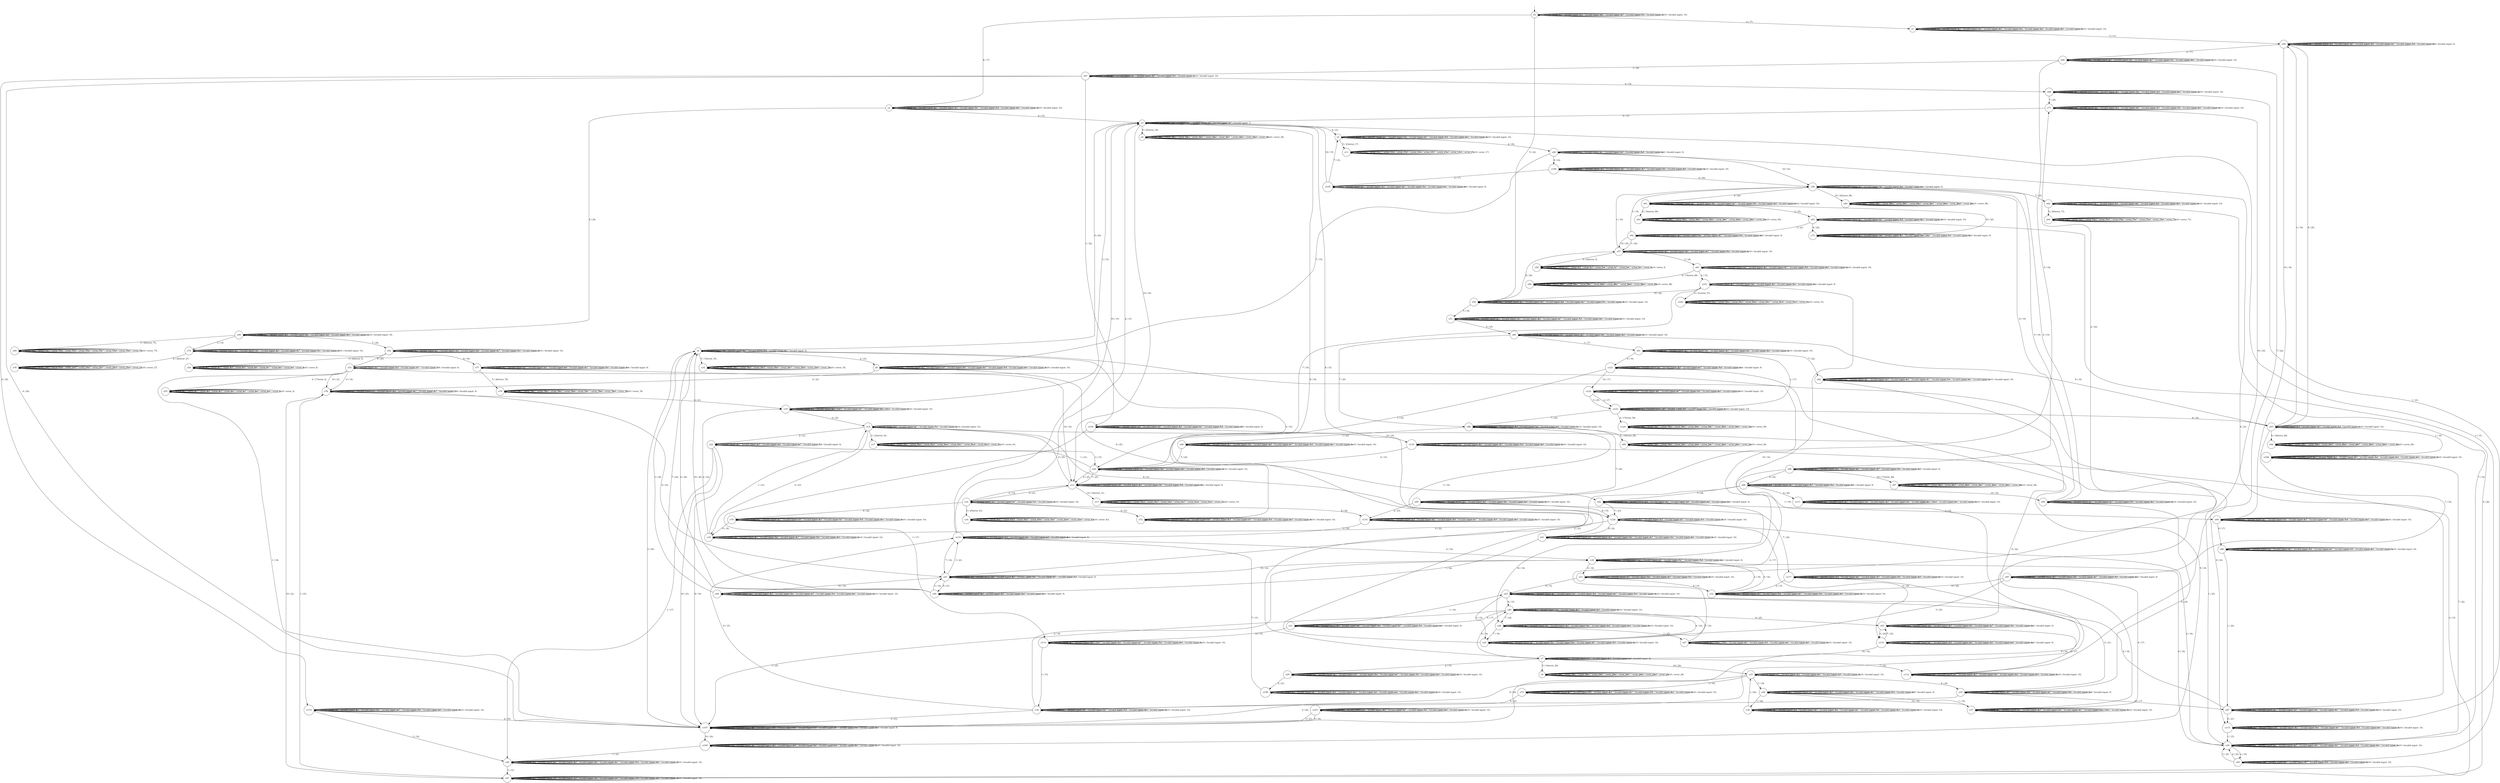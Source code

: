 digraph g {
__start0 [label="" shape="none"];

	s0 [shape="circle" label="s0"];
	s1 [shape="circle" label="s1"];
	s2 [shape="circle" label="s2"];
	s3 [shape="circle" label="s3"];
	s4 [shape="circle" label="s4"];
	s5 [shape="circle" label="s5"];
	s6 [shape="circle" label="s6"];
	s7 [shape="circle" label="s7"];
	s8 [shape="circle" label="s8"];
	s9 [shape="circle" label="s9"];
	s10 [shape="circle" label="s10"];
	s11 [shape="circle" label="s11"];
	s12 [shape="circle" label="s12"];
	s13 [shape="circle" label="s13"];
	s14 [shape="circle" label="s14"];
	s15 [shape="circle" label="s15"];
	s16 [shape="circle" label="s16"];
	s17 [shape="circle" label="s17"];
	s18 [shape="circle" label="s18"];
	s19 [shape="circle" label="s19"];
	s20 [shape="circle" label="s20"];
	s21 [shape="circle" label="s21"];
	s22 [shape="circle" label="s22"];
	s23 [shape="circle" label="s23"];
	s24 [shape="circle" label="s24"];
	s25 [shape="circle" label="s25"];
	s26 [shape="circle" label="s26"];
	s27 [shape="circle" label="s27"];
	s28 [shape="circle" label="s28"];
	s29 [shape="circle" label="s29"];
	s30 [shape="circle" label="s30"];
	s31 [shape="circle" label="s31"];
	s32 [shape="circle" label="s32"];
	s33 [shape="circle" label="s33"];
	s34 [shape="circle" label="s34"];
	s35 [shape="circle" label="s35"];
	s36 [shape="circle" label="s36"];
	s37 [shape="circle" label="s37"];
	s38 [shape="circle" label="s38"];
	s39 [shape="circle" label="s39"];
	s40 [shape="circle" label="s40"];
	s41 [shape="circle" label="s41"];
	s42 [shape="circle" label="s42"];
	s43 [shape="circle" label="s43"];
	s44 [shape="circle" label="s44"];
	s45 [shape="circle" label="s45"];
	s46 [shape="circle" label="s46"];
	s47 [shape="circle" label="s47"];
	s48 [shape="circle" label="s48"];
	s49 [shape="circle" label="s49"];
	s50 [shape="circle" label="s50"];
	s51 [shape="circle" label="s51"];
	s52 [shape="circle" label="s52"];
	s53 [shape="circle" label="s53"];
	s54 [shape="circle" label="s54"];
	s55 [shape="circle" label="s55"];
	s56 [shape="circle" label="s56"];
	s57 [shape="circle" label="s57"];
	s58 [shape="circle" label="s58"];
	s59 [shape="circle" label="s59"];
	s60 [shape="circle" label="s60"];
	s61 [shape="circle" label="s61"];
	s62 [shape="circle" label="s62"];
	s63 [shape="circle" label="s63"];
	s64 [shape="circle" label="s64"];
	s65 [shape="circle" label="s65"];
	s66 [shape="circle" label="s66"];
	s67 [shape="circle" label="s67"];
	s68 [shape="circle" label="s68"];
	s69 [shape="circle" label="s69"];
	s70 [shape="circle" label="s70"];
	s71 [shape="circle" label="s71"];
	s72 [shape="circle" label="s72"];
	s73 [shape="circle" label="s73"];
	s74 [shape="circle" label="s74"];
	s75 [shape="circle" label="s75"];
	s76 [shape="circle" label="s76"];
	s77 [shape="circle" label="s77"];
	s78 [shape="circle" label="s78"];
	s79 [shape="circle" label="s79"];
	s80 [shape="circle" label="s80"];
	s81 [shape="circle" label="s81"];
	s82 [shape="circle" label="s82"];
	s83 [shape="circle" label="s83"];
	s84 [shape="circle" label="s84"];
	s85 [shape="circle" label="s85"];
	s86 [shape="circle" label="s86"];
	s87 [shape="circle" label="s87"];
	s88 [shape="circle" label="s88"];
	s89 [shape="circle" label="s89"];
	s90 [shape="circle" label="s90"];
	s91 [shape="circle" label="s91"];
	s92 [shape="circle" label="s92"];
	s93 [shape="circle" label="s93"];
	s94 [shape="circle" label="s94"];
	s95 [shape="circle" label="s95"];
	s96 [shape="circle" label="s96"];
	s97 [shape="circle" label="s97"];
	s98 [shape="circle" label="s98"];
	s99 [shape="circle" label="s99"];
	s100 [shape="circle" label="s100"];
	s101 [shape="circle" label="s101"];
	s102 [shape="circle" label="s102"];
	s103 [shape="circle" label="s103"];
	s104 [shape="circle" label="s104"];
	s105 [shape="circle" label="s105"];
	s106 [shape="circle" label="s106"];
	s107 [shape="circle" label="s107"];
	s108 [shape="circle" label="s108"];
	s109 [shape="circle" label="s109"];
	s110 [shape="circle" label="s110"];
	s111 [shape="circle" label="s111"];
	s112 [shape="circle" label="s112"];
	s113 [shape="circle" label="s113"];
	s114 [shape="circle" label="s114"];
	s115 [shape="circle" label="s115"];
	s116 [shape="circle" label="s116"];
	s117 [shape="circle" label="s117"];
	s118 [shape="circle" label="s118"];
	s119 [shape="circle" label="s119"];
	s120 [shape="circle" label="s120"];
	s121 [shape="circle" label="s121"];
	s122 [shape="circle" label="s122"];
	s123 [shape="circle" label="s123"];
	s124 [shape="circle" label="s124"];
	s0 -> s0 [label="1 / Invalid input: 1;"];
	s0 -> s1 [label="2 / 17;"];
	s0 -> s0 [label="3 / Invalid input: 3;"];
	s0 -> s0 [label="4 / Invalid input: 4;"];
	s0 -> s50 [label="5 / 23;"];
	s0 -> s0 [label="6 / Invalid input: 6;"];
	s0 -> s0 [label="7 / Invalid input: 7;"];
	s0 -> s2 [label="8 / 17;"];
	s0 -> s0 [label="9 / Invalid input: 9;"];
	s0 -> s0 [label="10 / Invalid input: 10;"];
	s1 -> s1 [label="1 / Invalid input: 1;"];
	s1 -> s1 [label="2 / Invalid input: 2;"];
	s1 -> s1 [label="3 / Invalid input: 3;"];
	s1 -> s1 [label="4 / Invalid input: 4;"];
	s1 -> s1 [label="5 / Invalid input: 5;"];
	s1 -> s1 [label="6 / Invalid input: 6;"];
	s1 -> s56 [label="7 / 17;"];
	s1 -> s1 [label="8 / Invalid input: 8;"];
	s1 -> s1 [label="9 / Invalid input: 9;"];
	s1 -> s1 [label="10 / Invalid input: 10;"];
	s2 -> s2 [label="1 / Invalid input: 1;"];
	s2 -> s2 [label="2 / Invalid input: 2;"];
	s2 -> s2 [label="3 / Invalid input: 3;"];
	s2 -> s48 [label="4 / 20;"];
	s2 -> s2 [label="5 / Invalid input: 5;"];
	s2 -> s3 [label="6 / 15;"];
	s2 -> s2 [label="7 / Invalid input: 7;"];
	s2 -> s2 [label="8 / Invalid input: 8;"];
	s2 -> s2 [label="9 / Invalid input: 9;"];
	s2 -> s2 [label="10 / Invalid input: 10;"];
	s3 -> s3 [label="1 / Invalid input: 1;"];
	s3 -> s3 [label="2 / Invalid input: 2;"];
	s3 -> s3 [label="3 / Invalid input: 3;"];
	s3 -> s5 [label="4 / 21;"];
	s3 -> s3 [label="5 / Invalid input: 5;"];
	s3 -> s4 [label="6 / 20;"];
	s3 -> s3 [label="7 / Invalid input: 7;"];
	s3 -> s7 [label="8 / 18;"];
	s3 -> s6 [label="9 / 25error_39;"];
	s3 -> s12 [label="10 / 25;"];
	s4 -> s4 [label="1 / Invalid input: 1;"];
	s4 -> s8 [label="2 / 23;"];
	s4 -> s107 [label="3 / 20;"];
	s4 -> s42 [label="4 / 15;"];
	s4 -> s10 [label="5 / 15error_35;"];
	s4 -> s4 [label="6 / Invalid input: 6;"];
	s4 -> s4 [label="7 / Invalid input: 7;"];
	s4 -> s4 [label="8 / Invalid input: 8;"];
	s4 -> s4 [label="9 / Invalid input: 9;"];
	s4 -> s30 [label="10 / 16;"];
	s5 -> s5 [label="1 / Invalid input: 1;"];
	s5 -> s5 [label="2 / Invalid input: 2;"];
	s5 -> s5 [label="3 / Invalid input: 3;"];
	s5 -> s28 [label="4 / 18;"];
	s5 -> s11 [label="5 / 23error_17;"];
	s5 -> s5 [label="6 / Invalid input: 6;"];
	s5 -> s5 [label="7 / Invalid input: 7;"];
	s5 -> s5 [label="8 / Invalid input: 8;"];
	s5 -> s5 [label="9 / Invalid input: 9;"];
	s5 -> s5 [label="10 / Invalid input: 10;"];
	s6 -> s6 [label="1 / error_39;"];
	s6 -> s6 [label="2 / error_39;"];
	s6 -> s6 [label="3 / error_39;"];
	s6 -> s6 [label="4 / error_39;"];
	s6 -> s6 [label="5 / error_39;"];
	s6 -> s6 [label="6 / error_39;"];
	s6 -> s6 [label="7 / error_39;"];
	s6 -> s6 [label="8 / error_39;"];
	s6 -> s6 [label="9 / error_39;"];
	s6 -> s6 [label="10 / error_39;"];
	s7 -> s7 [label="1 / Invalid input: 1;"];
	s7 -> s29 [label="2 / 15;"];
	s7 -> s7 [label="3 / Invalid input: 3;"];
	s7 -> s7 [label="4 / Invalid input: 4;"];
	s7 -> s9 [label="5 / 16error_29;"];
	s7 -> s7 [label="6 / Invalid input: 6;"];
	s7 -> s112 [label="7 / 22;"];
	s7 -> s20 [label="8 / 16;"];
	s7 -> s7 [label="9 / Invalid input: 9;"];
	s7 -> s33 [label="10 / 20;"];
	s8 -> s8 [label="1 / Invalid input: 1;"];
	s8 -> s8 [label="2 / Invalid input: 2;"];
	s8 -> s8 [label="3 / Invalid input: 3;"];
	s8 -> s76 [label="4 / 23;"];
	s8 -> s8 [label="5 / Invalid input: 5;"];
	s8 -> s8 [label="6 / Invalid input: 6;"];
	s8 -> s8 [label="7 / Invalid input: 7;"];
	s8 -> s8 [label="8 / Invalid input: 8;"];
	s8 -> s8 [label="9 / Invalid input: 9;"];
	s8 -> s8 [label="10 / Invalid input: 10;"];
	s9 -> s9 [label="1 / error_29;"];
	s9 -> s9 [label="2 / error_29;"];
	s9 -> s9 [label="3 / error_29;"];
	s9 -> s9 [label="4 / error_29;"];
	s9 -> s9 [label="5 / error_29;"];
	s9 -> s9 [label="6 / error_29;"];
	s9 -> s9 [label="7 / error_29;"];
	s9 -> s9 [label="8 / error_29;"];
	s9 -> s9 [label="9 / error_29;"];
	s9 -> s9 [label="10 / error_29;"];
	s10 -> s10 [label="1 / error_35;"];
	s10 -> s10 [label="2 / error_35;"];
	s10 -> s10 [label="3 / error_35;"];
	s10 -> s10 [label="4 / error_35;"];
	s10 -> s10 [label="5 / error_35;"];
	s10 -> s10 [label="6 / error_35;"];
	s10 -> s10 [label="7 / error_35;"];
	s10 -> s10 [label="8 / error_35;"];
	s10 -> s10 [label="9 / error_35;"];
	s10 -> s10 [label="10 / error_35;"];
	s11 -> s11 [label="1 / error_17;"];
	s11 -> s11 [label="2 / error_17;"];
	s11 -> s11 [label="3 / error_17;"];
	s11 -> s11 [label="4 / error_17;"];
	s11 -> s11 [label="5 / error_17;"];
	s11 -> s11 [label="6 / error_17;"];
	s11 -> s11 [label="7 / error_17;"];
	s11 -> s11 [label="8 / error_17;"];
	s11 -> s11 [label="9 / error_17;"];
	s11 -> s11 [label="10 / error_17;"];
	s12 -> s12 [label="1 / Invalid input: 1;"];
	s12 -> s14 [label="2 / 23;"];
	s12 -> s12 [label="3 / Invalid input: 3;"];
	s12 -> s12 [label="4 / Invalid input: 4;"];
	s12 -> s12 [label="5 / Invalid input: 5;"];
	s12 -> s15 [label="6 / 25;"];
	s12 -> s12 [label="7 / Invalid input: 7;"];
	s12 -> s12 [label="8 / Invalid input: 8;"];
	s12 -> s12 [label="9 / Invalid input: 9;"];
	s12 -> s13 [label="10 / 24error_31;"];
	s13 -> s13 [label="1 / error_31;"];
	s13 -> s13 [label="2 / error_31;"];
	s13 -> s13 [label="3 / error_31;"];
	s13 -> s13 [label="4 / error_31;"];
	s13 -> s13 [label="5 / error_31;"];
	s13 -> s13 [label="6 / error_31;"];
	s13 -> s13 [label="7 / error_31;"];
	s13 -> s13 [label="8 / error_31;"];
	s13 -> s13 [label="9 / error_31;"];
	s13 -> s13 [label="10 / error_31;"];
	s14 -> s14 [label="1 / Invalid input: 1;"];
	s14 -> s12 [label="2 / 19;"];
	s14 -> s16 [label="3 / 25error_43;"];
	s14 -> s72 [label="4 / 23;"];
	s14 -> s14 [label="5 / Invalid input: 5;"];
	s14 -> s70 [label="6 / 22;"];
	s14 -> s14 [label="7 / Invalid input: 7;"];
	s14 -> s116 [label="8 / 20;"];
	s14 -> s14 [label="9 / Invalid input: 9;"];
	s14 -> s14 [label="10 / Invalid input: 10;"];
	s15 -> s39 [label="1 / 25;"];
	s15 -> s22 [label="2 / 21;"];
	s15 -> s17 [label="3 / 23error_91;"];
	s15 -> s18 [label="4 / 23;"];
	s15 -> s15 [label="5 / Invalid input: 5;"];
	s15 -> s15 [label="6 / Invalid input: 6;"];
	s15 -> s15 [label="7 / Invalid input: 7;"];
	s15 -> s120 [label="8 / 21;"];
	s15 -> s15 [label="9 / Invalid input: 9;"];
	s15 -> s15 [label="10 / Invalid input: 10;"];
	s16 -> s16 [label="1 / error_43;"];
	s16 -> s16 [label="2 / error_43;"];
	s16 -> s16 [label="3 / error_43;"];
	s16 -> s16 [label="4 / error_43;"];
	s16 -> s16 [label="5 / error_43;"];
	s16 -> s16 [label="6 / error_43;"];
	s16 -> s16 [label="7 / error_43;"];
	s16 -> s16 [label="8 / error_43;"];
	s16 -> s16 [label="9 / error_43;"];
	s16 -> s16 [label="10 / error_43;"];
	s17 -> s17 [label="1 / error_91;"];
	s17 -> s17 [label="2 / error_91;"];
	s17 -> s17 [label="3 / error_91;"];
	s17 -> s17 [label="4 / error_91;"];
	s17 -> s17 [label="5 / error_91;"];
	s17 -> s17 [label="6 / error_91;"];
	s17 -> s17 [label="7 / error_91;"];
	s17 -> s17 [label="8 / error_91;"];
	s17 -> s17 [label="9 / error_91;"];
	s17 -> s17 [label="10 / error_91;"];
	s18 -> s15 [label="1 / 21;"];
	s18 -> s19 [label="2 / 22;"];
	s18 -> s18 [label="3 / Invalid input: 3;"];
	s18 -> s18 [label="4 / Invalid input: 4;"];
	s18 -> s18 [label="5 / Invalid input: 5;"];
	s18 -> s18 [label="6 / Invalid input: 6;"];
	s18 -> s18 [label="7 / Invalid input: 7;"];
	s18 -> s18 [label="8 / Invalid input: 8;"];
	s18 -> s18 [label="9 / Invalid input: 9;"];
	s18 -> s18 [label="10 / Invalid input: 10;"];
	s19 -> s19 [label="1 / Invalid input: 1;"];
	s19 -> s19 [label="2 / Invalid input: 2;"];
	s19 -> s3 [label="3 / 15;"];
	s19 -> s19 [label="4 / 22;"];
	s19 -> s19 [label="5 / Invalid input: 5;"];
	s19 -> s15 [label="6 / 25;"];
	s19 -> s19 [label="7 / Invalid input: 7;"];
	s19 -> s19 [label="8 / 22;"];
	s19 -> s19 [label="9 / Invalid input: 9;"];
	s19 -> s19 [label="10 / Invalid input: 10;"];
	s20 -> s107 [label="1 / 25;"];
	s20 -> s20 [label="2 / Invalid input: 2;"];
	s20 -> s20 [label="3 / Invalid input: 3;"];
	s20 -> s20 [label="4 / Invalid input: 4;"];
	s20 -> s20 [label="5 / Invalid input: 5;"];
	s20 -> s21 [label="6 / 17;"];
	s20 -> s26 [label="7 / 24;"];
	s20 -> s43 [label="8 / 25;"];
	s20 -> s20 [label="9 / Invalid input: 9;"];
	s20 -> s20 [label="10 / Invalid input: 10;"];
	s21 -> s23 [label="1 / 19;"];
	s21 -> s21 [label="2 / Invalid input: 2;"];
	s21 -> s21 [label="3 / Invalid input: 3;"];
	s21 -> s21 [label="4 / Invalid input: 4;"];
	s21 -> s21 [label="5 / Invalid input: 5;"];
	s21 -> s21 [label="6 / Invalid input: 6;"];
	s21 -> s21 [label="7 / Invalid input: 7;"];
	s21 -> s21 [label="8 / Invalid input: 8;"];
	s21 -> s21 [label="9 / Invalid input: 9;"];
	s21 -> s113 [label="10 / 15;"];
	s22 -> s40 [label="1 / 17;"];
	s22 -> s22 [label="2 / Invalid input: 2;"];
	s22 -> s24 [label="3 / 15;"];
	s22 -> s22 [label="4 / Invalid input: 4;"];
	s22 -> s22 [label="5 / Invalid input: 5;"];
	s22 -> s22 [label="6 / Invalid input: 6;"];
	s22 -> s22 [label="7 / Invalid input: 7;"];
	s22 -> s107 [label="8 / 19;"];
	s22 -> s22 [label="9 / Invalid input: 9;"];
	s22 -> s107 [label="10 / 23;"];
	s23 -> s23 [label="1 / Invalid input: 1;"];
	s23 -> s23 [label="2 / Invalid input: 2;"];
	s23 -> s23 [label="3 / Invalid input: 3;"];
	s23 -> s25 [label="4 / 15;"];
	s23 -> s23 [label="5 / Invalid input: 5;"];
	s23 -> s23 [label="6 / Invalid input: 6;"];
	s23 -> s23 [label="7 / Invalid input: 7;"];
	s23 -> s20 [label="8 / 15;"];
	s23 -> s23 [label="9 / Invalid input: 9;"];
	s23 -> s23 [label="10 / Invalid input: 10;"];
	s24 -> s22 [label="1 / 21;"];
	s24 -> s24 [label="2 / Invalid input: 2;"];
	s24 -> s24 [label="3 / Invalid input: 3;"];
	s24 -> s12 [label="4 / 25;"];
	s24 -> s24 [label="5 / Invalid input: 5;"];
	s24 -> s24 [label="6 / Invalid input: 6;"];
	s24 -> s12 [label="7 / 25;"];
	s24 -> s24 [label="8 / Invalid input: 8;"];
	s24 -> s24 [label="9 / Invalid input: 9;"];
	s24 -> s24 [label="10 / Invalid input: 10;"];
	s25 -> s25 [label="1 / Invalid input: 1;"];
	s25 -> s25 [label="2 / Invalid input: 2;"];
	s25 -> s25 [label="3 / Invalid input: 3;"];
	s25 -> s20 [label="4 / 16;"];
	s25 -> s25 [label="5 / Invalid input: 5;"];
	s25 -> s25 [label="6 / Invalid input: 6;"];
	s25 -> s25 [label="7 / Invalid input: 7;"];
	s25 -> s3 [label="8 / 15;"];
	s25 -> s25 [label="9 / Invalid input: 9;"];
	s25 -> s25 [label="10 / Invalid input: 10;"];
	s26 -> s27 [label="1 / 25;"];
	s26 -> s26 [label="2 / Invalid input: 2;"];
	s26 -> s26 [label="3 / Invalid input: 3;"];
	s26 -> s26 [label="4 / Invalid input: 4;"];
	s26 -> s26 [label="5 / Invalid input: 5;"];
	s26 -> s26 [label="6 / Invalid input: 6;"];
	s26 -> s25 [label="7 / 18;"];
	s26 -> s26 [label="8 / Invalid input: 8;"];
	s26 -> s26 [label="9 / Invalid input: 9;"];
	s26 -> s26 [label="10 / Invalid input: 10;"];
	s27 -> s27 [label="1 / Invalid input: 1;"];
	s27 -> s27 [label="2 / 25;"];
	s27 -> s27 [label="3 / 25;"];
	s27 -> s27 [label="4 / Invalid input: 4;"];
	s27 -> s27 [label="5 / Invalid input: 5;"];
	s27 -> s27 [label="6 / Invalid input: 6;"];
	s27 -> s20 [label="7 / 16;"];
	s27 -> s27 [label="8 / Invalid input: 8;"];
	s27 -> s27 [label="9 / Invalid input: 9;"];
	s27 -> s27 [label="10 / Invalid input: 10;"];
	s28 -> s28 [label="1 / Invalid input: 1;"];
	s28 -> s28 [label="2 / Invalid input: 2;"];
	s28 -> s28 [label="3 / Invalid input: 3;"];
	s28 -> s87 [label="4 / 21;"];
	s28 -> s28 [label="5 / Invalid input: 5;"];
	s28 -> s100 [label="6 / 22;"];
	s28 -> s8 [label="7 / 15;"];
	s28 -> s28 [label="8 / Invalid input: 8;"];
	s28 -> s28 [label="9 / Invalid input: 9;"];
	s28 -> s59 [label="10 / 23;"];
	s29 -> s29 [label="1 / Invalid input: 1;"];
	s29 -> s29 [label="2 / Invalid input: 2;"];
	s29 -> s29 [label="3 / Invalid input: 3;"];
	s29 -> s108 [label="4 / 21;"];
	s29 -> s29 [label="5 / Invalid input: 5;"];
	s29 -> s29 [label="6 / Invalid input: 6;"];
	s29 -> s29 [label="7 / Invalid input: 7;"];
	s29 -> s29 [label="8 / Invalid input: 8;"];
	s29 -> s29 [label="9 / Invalid input: 9;"];
	s29 -> s29 [label="10 / Invalid input: 10;"];
	s30 -> s30 [label="1 / Invalid input: 1;"];
	s30 -> s30 [label="2 / Invalid input: 2;"];
	s30 -> s30 [label="3 / Invalid input: 3;"];
	s30 -> s31 [label="4 / 18;"];
	s30 -> s30 [label="5 / Invalid input: 5;"];
	s30 -> s39 [label="6 / 18;"];
	s30 -> s30 [label="7 / Invalid input: 7;"];
	s30 -> s30 [label="8 / Invalid input: 8;"];
	s30 -> s30 [label="9 / Invalid input: 9;"];
	s30 -> s41 [label="10 / 16;"];
	s31 -> s31 [label="1 / Invalid input: 1;"];
	s31 -> s71 [label="2 / 24;"];
	s31 -> s31 [label="3 / Invalid input: 3;"];
	s31 -> s32 [label="4 / 15;"];
	s31 -> s31 [label="5 / Invalid input: 5;"];
	s31 -> s31 [label="6 / Invalid input: 6;"];
	s31 -> s31 [label="7 / Invalid input: 7;"];
	s31 -> s23 [label="8 / 15;"];
	s31 -> s31 [label="9 / Invalid input: 9;"];
	s31 -> s31 [label="10 / Invalid input: 10;"];
	s32 -> s32 [label="1 / Invalid input: 1;"];
	s32 -> s30 [label="2 / 16;"];
	s32 -> s32 [label="3 / Invalid input: 3;"];
	s32 -> s30 [label="4 / 16;"];
	s32 -> s32 [label="5 / Invalid input: 5;"];
	s32 -> s32 [label="6 / Invalid input: 6;"];
	s32 -> s32 [label="7 / Invalid input: 7;"];
	s32 -> s32 [label="8 / Invalid input: 8;"];
	s32 -> s32 [label="9 / Invalid input: 9;"];
	s32 -> s32 [label="10 / Invalid input: 10;"];
	s33 -> s33 [label="1 / Invalid input: 1;"];
	s33 -> s33 [label="2 / Invalid input: 2;"];
	s33 -> s75 [label="3 / 18;"];
	s33 -> s33 [label="4 / Invalid input: 4;"];
	s33 -> s33 [label="5 / Invalid input: 5;"];
	s33 -> s35 [label="6 / 24;"];
	s33 -> s36 [label="7 / 18;"];
	s33 -> s34 [label="8 / 18;"];
	s33 -> s33 [label="9 / Invalid input: 9;"];
	s33 -> s33 [label="10 / Invalid input: 10;"];
	s34 -> s34 [label="1 / Invalid input: 1;"];
	s34 -> s30 [label="2 / 18;"];
	s34 -> s34 [label="3 / Invalid input: 3;"];
	s34 -> s107 [label="4 / 23;"];
	s34 -> s34 [label="5 / Invalid input: 5;"];
	s34 -> s119 [label="6 / 15;"];
	s34 -> s34 [label="7 / Invalid input: 7;"];
	s34 -> s34 [label="8 / Invalid input: 8;"];
	s34 -> s34 [label="9 / Invalid input: 9;"];
	s34 -> s34 [label="10 / Invalid input: 10;"];
	s35 -> s35 [label="1 / Invalid input: 1;"];
	s35 -> s107 [label="2 / 20;"];
	s35 -> s35 [label="3 / Invalid input: 3;"];
	s35 -> s23 [label="4 / 21;"];
	s35 -> s35 [label="5 / Invalid input: 5;"];
	s35 -> s35 [label="6 / Invalid input: 6;"];
	s35 -> s35 [label="7 / Invalid input: 7;"];
	s35 -> s35 [label="8 / Invalid input: 8;"];
	s35 -> s35 [label="9 / Invalid input: 9;"];
	s35 -> s87 [label="10 / 17;"];
	s36 -> s38 [label="1 / 24;"];
	s36 -> s36 [label="2 / Invalid input: 2;"];
	s36 -> s36 [label="3 / Invalid input: 3;"];
	s36 -> s36 [label="4 / Invalid input: 4;"];
	s36 -> s36 [label="5 / Invalid input: 5;"];
	s36 -> s36 [label="6 / Invalid input: 6;"];
	s36 -> s36 [label="7 / Invalid input: 7;"];
	s36 -> s36 [label="8 / Invalid input: 8;"];
	s36 -> s36 [label="9 / Invalid input: 9;"];
	s36 -> s37 [label="10 / 16;"];
	s37 -> s36 [label="1 / 18;"];
	s37 -> s37 [label="2 / Invalid input: 2;"];
	s37 -> s37 [label="3 / Invalid input: 3;"];
	s37 -> s37 [label="4 / Invalid input: 4;"];
	s37 -> s37 [label="5 / Invalid input: 5;"];
	s37 -> s37 [label="6 / Invalid input: 6;"];
	s37 -> s37 [label="7 / Invalid input: 7;"];
	s37 -> s37 [label="8 / 16;"];
	s37 -> s37 [label="9 / Invalid input: 9;"];
	s37 -> s37 [label="10 / Invalid input: 10;"];
	s38 -> s33 [label="1 / 20;"];
	s38 -> s38 [label="2 / Invalid input: 2;"];
	s38 -> s38 [label="3 / Invalid input: 3;"];
	s38 -> s38 [label="4 / Invalid input: 4;"];
	s38 -> s38 [label="5 / Invalid input: 5;"];
	s38 -> s38 [label="6 / Invalid input: 6;"];
	s38 -> s38 [label="7 / Invalid input: 7;"];
	s38 -> s38 [label="8 / Invalid input: 8;"];
	s38 -> s38 [label="9 / Invalid input: 9;"];
	s38 -> s38 [label="10 / Invalid input: 10;"];
	s39 -> s39 [label="1 / Invalid input: 1;"];
	s39 -> s39 [label="2 / Invalid input: 2;"];
	s39 -> s45 [label="3 / 19;"];
	s39 -> s39 [label="4 / Invalid input: 4;"];
	s39 -> s39 [label="5 / Invalid input: 5;"];
	s39 -> s39 [label="6 / Invalid input: 6;"];
	s39 -> s39 [label="7 / Invalid input: 7;"];
	s39 -> s39 [label="8 / Invalid input: 8;"];
	s39 -> s39 [label="9 / Invalid input: 9;"];
	s39 -> s39 [label="10 / Invalid input: 10;"];
	s40 -> s40 [label="1 / Invalid input: 1;"];
	s40 -> s40 [label="2 / Invalid input: 2;"];
	s40 -> s47 [label="3 / 15;"];
	s40 -> s40 [label="4 / Invalid input: 4;"];
	s40 -> s40 [label="5 / Invalid input: 5;"];
	s40 -> s40 [label="6 / Invalid input: 6;"];
	s40 -> s40 [label="7 / Invalid input: 7;"];
	s40 -> s40 [label="8 / Invalid input: 8;"];
	s40 -> s40 [label="9 / Invalid input: 9;"];
	s40 -> s40 [label="10 / Invalid input: 10;"];
	s41 -> s41 [label="1 / Invalid input: 1;"];
	s41 -> s41 [label="2 / Invalid input: 2;"];
	s41 -> s119 [label="3 / 23;"];
	s41 -> s41 [label="4 / Invalid input: 4;"];
	s41 -> s41 [label="5 / Invalid input: 5;"];
	s41 -> s41 [label="6 / Invalid input: 6;"];
	s41 -> s41 [label="7 / Invalid input: 7;"];
	s41 -> s46 [label="8 / 21;"];
	s41 -> s41 [label="9 / Invalid input: 9;"];
	s41 -> s44 [label="10 / 16;"];
	s42 -> s42 [label="1 / Invalid input: 1;"];
	s42 -> s42 [label="2 / Invalid input: 2;"];
	s42 -> s69 [label="3 / 22;"];
	s42 -> s42 [label="4 / Invalid input: 4;"];
	s42 -> s42 [label="5 / Invalid input: 5;"];
	s42 -> s42 [label="6 / Invalid input: 6;"];
	s42 -> s120 [label="7 / 23;"];
	s42 -> s42 [label="8 / Invalid input: 8;"];
	s42 -> s42 [label="9 / Invalid input: 9;"];
	s42 -> s26 [label="10 / 18;"];
	s43 -> s43 [label="1 / Invalid input: 1;"];
	s43 -> s43 [label="2 / Invalid input: 2;"];
	s43 -> s110 [label="3 / 20;"];
	s43 -> s43 [label="4 / Invalid input: 4;"];
	s43 -> s43 [label="5 / Invalid input: 5;"];
	s43 -> s43 [label="6 / Invalid input: 6;"];
	s43 -> s43 [label="7 / Invalid input: 7;"];
	s43 -> s43 [label="8 / Invalid input: 8;"];
	s43 -> s43 [label="9 / Invalid input: 9;"];
	s43 -> s71 [label="10 / 25;"];
	s44 -> s44 [label="1 / 16;"];
	s44 -> s44 [label="2 / Invalid input: 2;"];
	s44 -> s4 [label="3 / 20;"];
	s44 -> s44 [label="4 / Invalid input: 4;"];
	s44 -> s44 [label="5 / Invalid input: 5;"];
	s44 -> s44 [label="6 / Invalid input: 6;"];
	s44 -> s44 [label="7 / Invalid input: 7;"];
	s44 -> s44 [label="8 / Invalid input: 8;"];
	s44 -> s44 [label="9 / Invalid input: 9;"];
	s44 -> s44 [label="10 / Invalid input: 10;"];
	s45 -> s3 [label="1 / 15;"];
	s45 -> s45 [label="2 / Invalid input: 2;"];
	s45 -> s39 [label="3 / 25;"];
	s45 -> s45 [label="4 / Invalid input: 4;"];
	s45 -> s45 [label="5 / Invalid input: 5;"];
	s45 -> s39 [label="6 / 25;"];
	s45 -> s45 [label="7 / Invalid input: 7;"];
	s45 -> s45 [label="8 / Invalid input: 8;"];
	s45 -> s45 [label="9 / Invalid input: 9;"];
	s45 -> s45 [label="10 / Invalid input: 10;"];
	s46 -> s46 [label="1 / Invalid input: 1;"];
	s46 -> s46 [label="2 / Invalid input: 2;"];
	s46 -> s41 [label="3 / 16;"];
	s46 -> s46 [label="4 / Invalid input: 4;"];
	s46 -> s46 [label="5 / Invalid input: 5;"];
	s46 -> s4 [label="6 / 20;"];
	s46 -> s4 [label="7 / 20;"];
	s46 -> s46 [label="8 / Invalid input: 8;"];
	s46 -> s46 [label="9 / Invalid input: 9;"];
	s46 -> s4 [label="10 / 20;"];
	s47 -> s76 [label="1 / 23;"];
	s47 -> s47 [label="2 / Invalid input: 2;"];
	s47 -> s47 [label="3 / Invalid input: 3;"];
	s47 -> s47 [label="4 / Invalid input: 4;"];
	s47 -> s47 [label="5 / Invalid input: 5;"];
	s47 -> s47 [label="6 / Invalid input: 6;"];
	s47 -> s47 [label="7 / Invalid input: 7;"];
	s47 -> s47 [label="8 / Invalid input: 8;"];
	s47 -> s47 [label="9 / Invalid input: 9;"];
	s47 -> s47 [label="10 / Invalid input: 10;"];
	s48 -> s48 [label="1 / Invalid input: 1;"];
	s48 -> s48 [label="2 / Invalid input: 2;"];
	s48 -> s74 [label="3 / 19;"];
	s48 -> s48 [label="4 / Invalid input: 4;"];
	s48 -> s49 [label="5 / 20error_75;"];
	s48 -> s48 [label="6 / Invalid input: 6;"];
	s48 -> s52 [label="7 / 24;"];
	s48 -> s48 [label="8 / Invalid input: 8;"];
	s48 -> s48 [label="9 / Invalid input: 9;"];
	s48 -> s48 [label="10 / Invalid input: 10;"];
	s49 -> s49 [label="1 / error_75;"];
	s49 -> s49 [label="2 / error_75;"];
	s49 -> s49 [label="3 / error_75;"];
	s49 -> s49 [label="4 / error_75;"];
	s49 -> s49 [label="5 / error_75;"];
	s49 -> s49 [label="6 / error_75;"];
	s49 -> s49 [label="7 / error_75;"];
	s49 -> s49 [label="8 / error_75;"];
	s49 -> s49 [label="9 / error_75;"];
	s49 -> s49 [label="10 / error_75;"];
	s50 -> s50 [label="1 / Invalid input: 1;"];
	s50 -> s50 [label="2 / Invalid input: 2;"];
	s50 -> s50 [label="3 / Invalid input: 3;"];
	s50 -> s50 [label="4 / Invalid input: 4;"];
	s50 -> s51 [label="5 / 18;"];
	s50 -> s50 [label="6 / Invalid input: 6;"];
	s50 -> s50 [label="7 / Invalid input: 7;"];
	s50 -> s57 [label="8 / 20;"];
	s50 -> s50 [label="9 / Invalid input: 9;"];
	s50 -> s50 [label="10 / Invalid input: 10;"];
	s51 -> s51 [label="1 / Invalid input: 1;"];
	s51 -> s51 [label="2 / Invalid input: 2;"];
	s51 -> s51 [label="3 / Invalid input: 3;"];
	s51 -> s51 [label="4 / Invalid input: 4;"];
	s51 -> s80 [label="5 / 25;"];
	s51 -> s51 [label="6 / Invalid input: 6;"];
	s51 -> s51 [label="7 / Invalid input: 7;"];
	s51 -> s51 [label="8 / Invalid input: 8;"];
	s51 -> s51 [label="9 / Invalid input: 9;"];
	s51 -> s51 [label="10 / Invalid input: 10;"];
	s52 -> s52 [label="1 / Invalid input: 1;"];
	s52 -> s52 [label="2 / Invalid input: 2;"];
	s52 -> s52 [label="3 / Invalid input: 3;"];
	s52 -> s52 [label="4 / Invalid input: 4;"];
	s52 -> s54 [label="5 / 20error_9;"];
	s52 -> s52 [label="6 / Invalid input: 6;"];
	s52 -> s52 [label="7 / Invalid input: 7;"];
	s52 -> s53 [label="8 / 20;"];
	s52 -> s52 [label="9 / Invalid input: 9;"];
	s52 -> s52 [label="10 / Invalid input: 10;"];
	s53 -> s107 [label="1 / 18;"];
	s53 -> s53 [label="2 / Invalid input: 2;"];
	s53 -> s53 [label="3 / Invalid input: 3;"];
	s53 -> s55 [label="4 / 17error_4;"];
	s53 -> s53 [label="5 / Invalid input: 5;"];
	s53 -> s76 [label="6 / 16;"];
	s53 -> s53 [label="7 / Invalid input: 7;"];
	s53 -> s115 [label="8 / 23;"];
	s53 -> s53 [label="9 / Invalid input: 9;"];
	s53 -> s76 [label="10 / 21;"];
	s54 -> s54 [label="1 / error_9;"];
	s54 -> s54 [label="2 / error_9;"];
	s54 -> s54 [label="3 / error_9;"];
	s54 -> s54 [label="4 / error_9;"];
	s54 -> s54 [label="5 / error_9;"];
	s54 -> s54 [label="6 / error_9;"];
	s54 -> s54 [label="7 / error_9;"];
	s54 -> s54 [label="8 / error_9;"];
	s54 -> s54 [label="9 / error_9;"];
	s54 -> s54 [label="10 / error_9;"];
	s55 -> s55 [label="1 / error_4;"];
	s55 -> s55 [label="2 / error_4;"];
	s55 -> s55 [label="3 / error_4;"];
	s55 -> s55 [label="4 / error_4;"];
	s55 -> s55 [label="5 / error_4;"];
	s55 -> s55 [label="6 / error_4;"];
	s55 -> s55 [label="7 / error_4;"];
	s55 -> s55 [label="8 / error_4;"];
	s55 -> s55 [label="9 / error_4;"];
	s55 -> s55 [label="10 / error_4;"];
	s56 -> s56 [label="1 / Invalid input: 1;"];
	s56 -> s66 [label="2 / 17;"];
	s56 -> s56 [label="3 / Invalid input: 3;"];
	s56 -> s56 [label="4 / Invalid input: 4;"];
	s56 -> s56 [label="5 / Invalid input: 5;"];
	s56 -> s56 [label="6 / Invalid input: 6;"];
	s56 -> s56 [label="7 / Invalid input: 7;"];
	s56 -> s56 [label="8 / Invalid input: 8;"];
	s56 -> s56 [label="9 / Invalid input: 9;"];
	s56 -> s69 [label="10 / 18;"];
	s57 -> s59 [label="1 / 19;"];
	s57 -> s57 [label="2 / Invalid input: 2;"];
	s57 -> s83 [label="3 / 24;"];
	s57 -> s57 [label="4 / Invalid input: 4;"];
	s57 -> s57 [label="5 / Invalid input: 5;"];
	s57 -> s57 [label="6 / Invalid input: 6;"];
	s57 -> s57 [label="7 / Invalid input: 7;"];
	s57 -> s57 [label="8 / Invalid input: 8;"];
	s57 -> s58 [label="9 / 20error_5;"];
	s57 -> s57 [label="10 / Invalid input: 10;"];
	s58 -> s58 [label="1 / error_5;"];
	s58 -> s58 [label="2 / error_5;"];
	s58 -> s58 [label="3 / error_5;"];
	s58 -> s58 [label="4 / error_5;"];
	s58 -> s58 [label="5 / error_5;"];
	s58 -> s58 [label="6 / error_5;"];
	s58 -> s58 [label="7 / error_5;"];
	s58 -> s58 [label="8 / error_5;"];
	s58 -> s58 [label="9 / error_5;"];
	s58 -> s58 [label="10 / error_5;"];
	s59 -> s59 [label="1 / Invalid input: 1;"];
	s59 -> s59 [label="2 / Invalid input: 2;"];
	s59 -> s59 [label="3 / Invalid input: 3;"];
	s59 -> s61 [label="4 / 20;"];
	s59 -> s59 [label="5 / Invalid input: 5;"];
	s59 -> s59 [label="6 / Invalid input: 6;"];
	s59 -> s62 [label="7 / 25;"];
	s59 -> s96 [label="8 / 19;"];
	s59 -> s59 [label="9 / Invalid input: 9;"];
	s59 -> s60 [label="10 / 25error_80;"];
	s60 -> s60 [label="1 / error_80;"];
	s60 -> s60 [label="2 / error_80;"];
	s60 -> s60 [label="3 / error_80;"];
	s60 -> s60 [label="4 / error_80;"];
	s60 -> s60 [label="5 / error_80;"];
	s60 -> s60 [label="6 / error_80;"];
	s60 -> s60 [label="7 / error_80;"];
	s60 -> s60 [label="8 / error_80;"];
	s60 -> s60 [label="9 / error_80;"];
	s60 -> s60 [label="10 / error_80;"];
	s61 -> s61 [label="1 / Invalid input: 1;"];
	s61 -> s61 [label="2 / Invalid input: 2;"];
	s61 -> s65 [label="3 / 25;"];
	s61 -> s63 [label="4 / 16error_90;"];
	s61 -> s61 [label="5 / Invalid input: 5;"];
	s61 -> s61 [label="6 / Invalid input: 6;"];
	s61 -> s61 [label="7 / Invalid input: 7;"];
	s61 -> s61 [label="8 / Invalid input: 8;"];
	s61 -> s61 [label="9 / Invalid input: 9;"];
	s61 -> s61 [label="10 / Invalid input: 10;"];
	s62 -> s62 [label="1 / Invalid input: 1;"];
	s62 -> s62 [label="2 / Invalid input: 2;"];
	s62 -> s62 [label="3 / Invalid input: 3;"];
	s62 -> s62 [label="4 / Invalid input: 4;"];
	s62 -> s64 [label="5 / 20error_73;"];
	s62 -> s62 [label="6 / Invalid input: 6;"];
	s62 -> s39 [label="7 / 19;"];
	s62 -> s62 [label="8 / Invalid input: 8;"];
	s62 -> s62 [label="9 / Invalid input: 9;"];
	s62 -> s62 [label="10 / Invalid input: 10;"];
	s63 -> s63 [label="1 / error_90;"];
	s63 -> s63 [label="2 / error_90;"];
	s63 -> s63 [label="3 / error_90;"];
	s63 -> s63 [label="4 / error_90;"];
	s63 -> s63 [label="5 / error_90;"];
	s63 -> s63 [label="6 / error_90;"];
	s63 -> s63 [label="7 / error_90;"];
	s63 -> s63 [label="8 / error_90;"];
	s63 -> s63 [label="9 / error_90;"];
	s63 -> s63 [label="10 / error_90;"];
	s64 -> s64 [label="1 / error_73;"];
	s64 -> s64 [label="2 / error_73;"];
	s64 -> s64 [label="3 / error_73;"];
	s64 -> s64 [label="4 / error_73;"];
	s64 -> s64 [label="5 / error_73;"];
	s64 -> s64 [label="6 / error_73;"];
	s64 -> s64 [label="7 / error_73;"];
	s64 -> s64 [label="8 / error_73;"];
	s64 -> s64 [label="9 / error_73;"];
	s64 -> s64 [label="10 / error_73;"];
	s65 -> s65 [label="1 / Invalid input: 1;"];
	s65 -> s65 [label="2 / Invalid input: 2;"];
	s65 -> s92 [label="3 / 23;"];
	s65 -> s47 [label="4 / 20;"];
	s65 -> s65 [label="5 / Invalid input: 5;"];
	s65 -> s73 [label="6 / 24;"];
	s65 -> s65 [label="7 / Invalid input: 7;"];
	s65 -> s65 [label="8 / Invalid input: 8;"];
	s65 -> s65 [label="9 / Invalid input: 9;"];
	s65 -> s65 [label="10 / Invalid input: 10;"];
	s66 -> s66 [label="1 / Invalid input: 1;"];
	s66 -> s66 [label="2 / Invalid input: 2;"];
	s66 -> s67 [label="3 / 20;"];
	s66 -> s85 [label="4 / 18;"];
	s66 -> s66 [label="5 / Invalid input: 5;"];
	s66 -> s66 [label="6 / Invalid input: 6;"];
	s66 -> s66 [label="7 / Invalid input: 7;"];
	s66 -> s66 [label="8 / Invalid input: 8;"];
	s66 -> s66 [label="9 / Invalid input: 9;"];
	s66 -> s66 [label="10 / Invalid input: 10;"];
	s67 -> s104 [label="1 / 22;"];
	s67 -> s67 [label="2 / Invalid input: 2;"];
	s67 -> s67 [label="3 / Invalid input: 3;"];
	s67 -> s107 [label="4 / 20;"];
	s67 -> s67 [label="5 / Invalid input: 5;"];
	s67 -> s114 [label="6 / 25;"];
	s67 -> s67 [label="7 / Invalid input: 7;"];
	s67 -> s68 [label="8 / 19;"];
	s67 -> s67 [label="9 / Invalid input: 9;"];
	s67 -> s67 [label="10 / Invalid input: 10;"];
	s68 -> s115 [label="1 / 21;"];
	s68 -> s68 [label="2 / Invalid input: 2;"];
	s68 -> s68 [label="3 / Invalid input: 3;"];
	s68 -> s68 [label="4 / Invalid input: 4;"];
	s68 -> s68 [label="5 / Invalid input: 5;"];
	s68 -> s68 [label="6 / Invalid input: 6;"];
	s68 -> s71 [label="7 / 20;"];
	s68 -> s68 [label="8 / Invalid input: 8;"];
	s68 -> s68 [label="9 / Invalid input: 9;"];
	s68 -> s68 [label="10 / Invalid input: 10;"];
	s69 -> s69 [label="1 / Invalid input: 1;"];
	s69 -> s69 [label="2 / Invalid input: 2;"];
	s69 -> s69 [label="3 / Invalid input: 3;"];
	s69 -> s69 [label="4 / Invalid input: 4;"];
	s69 -> s69 [label="5 / Invalid input: 5;"];
	s69 -> s86 [label="6 / 17;"];
	s69 -> s69 [label="7 / Invalid input: 7;"];
	s69 -> s69 [label="8 / Invalid input: 8;"];
	s69 -> s69 [label="9 / Invalid input: 9;"];
	s69 -> s69 [label="10 / Invalid input: 10;"];
	s70 -> s70 [label="1 / Invalid input: 1;"];
	s70 -> s70 [label="2 / Invalid input: 2;"];
	s70 -> s70 [label="3 / Invalid input: 3;"];
	s70 -> s70 [label="4 / Invalid input: 4;"];
	s70 -> s70 [label="5 / Invalid input: 5;"];
	s70 -> s18 [label="6 / 18;"];
	s70 -> s70 [label="7 / Invalid input: 7;"];
	s70 -> s70 [label="8 / Invalid input: 8;"];
	s70 -> s70 [label="9 / Invalid input: 9;"];
	s70 -> s70 [label="10 / Invalid input: 10;"];
	s71 -> s71 [label="1 / Invalid input: 1;"];
	s71 -> s71 [label="2 / Invalid input: 2;"];
	s71 -> s71 [label="3 / Invalid input: 3;"];
	s71 -> s71 [label="4 / Invalid input: 4;"];
	s71 -> s71 [label="5 / Invalid input: 5;"];
	s71 -> s3 [label="6 / 15;"];
	s71 -> s71 [label="7 / Invalid input: 7;"];
	s71 -> s71 [label="8 / Invalid input: 8;"];
	s71 -> s71 [label="9 / Invalid input: 9;"];
	s71 -> s71 [label="10 / Invalid input: 10;"];
	s72 -> s72 [label="1 / Invalid input: 1;"];
	s72 -> s72 [label="2 / Invalid input: 2;"];
	s72 -> s72 [label="3 / Invalid input: 3;"];
	s72 -> s72 [label="4 / Invalid input: 4;"];
	s72 -> s72 [label="5 / Invalid input: 5;"];
	s72 -> s8 [label="6 / 25;"];
	s72 -> s72 [label="7 / Invalid input: 7;"];
	s72 -> s72 [label="8 / Invalid input: 8;"];
	s72 -> s72 [label="9 / Invalid input: 9;"];
	s72 -> s72 [label="10 / Invalid input: 10;"];
	s73 -> s73 [label="1 / Invalid input: 1;"];
	s73 -> s73 [label="2 / Invalid input: 2;"];
	s73 -> s73 [label="3 / Invalid input: 3;"];
	s73 -> s73 [label="4 / Invalid input: 4;"];
	s73 -> s73 [label="5 / Invalid input: 5;"];
	s73 -> s73 [label="6 / 24;"];
	s73 -> s73 [label="7 / Invalid input: 7;"];
	s73 -> s73 [label="8 / Invalid input: 8;"];
	s73 -> s73 [label="9 / Invalid input: 9;"];
	s73 -> s61 [label="10 / 20;"];
	s74 -> s74 [label="1 / Invalid input: 1;"];
	s74 -> s74 [label="2 / Invalid input: 2;"];
	s74 -> s74 [label="3 / Invalid input: 3;"];
	s74 -> s74 [label="4 / Invalid input: 4;"];
	s74 -> s74 [label="5 / Invalid input: 5;"];
	s74 -> s78 [label="6 / 20error_27;"];
	s74 -> s74 [label="7 / Invalid input: 7;"];
	s74 -> s77 [label="8 / 18;"];
	s74 -> s74 [label="9 / Invalid input: 9;"];
	s74 -> s74 [label="10 / Invalid input: 10;"];
	s75 -> s75 [label="1 / Invalid input: 1;"];
	s75 -> s75 [label="2 / Invalid input: 2;"];
	s75 -> s75 [label="3 / Invalid input: 3;"];
	s75 -> s75 [label="4 / Invalid input: 4;"];
	s75 -> s75 [label="5 / Invalid input: 5;"];
	s75 -> s34 [label="6 / 23;"];
	s75 -> s75 [label="7 / Invalid input: 7;"];
	s75 -> s75 [label="8 / Invalid input: 8;"];
	s75 -> s75 [label="9 / Invalid input: 9;"];
	s75 -> s75 [label="10 / Invalid input: 10;"];
	s76 -> s76 [label="1 / Invalid input: 1;"];
	s76 -> s76 [label="2 / Invalid input: 2;"];
	s76 -> s76 [label="3 / Invalid input: 3;"];
	s76 -> s76 [label="4 / Invalid input: 4;"];
	s76 -> s76 [label="5 / Invalid input: 5;"];
	s76 -> s19 [label="6 / 21;"];
	s76 -> s76 [label="7 / Invalid input: 7;"];
	s76 -> s41 [label="8 / 23;"];
	s76 -> s76 [label="9 / Invalid input: 9;"];
	s76 -> s47 [label="10 / 21;"];
	s77 -> s77 [label="1 / Invalid input: 1;"];
	s77 -> s77 [label="2 / Invalid input: 2;"];
	s77 -> s77 [label="3 / Invalid input: 3;"];
	s77 -> s77 [label="4 / Invalid input: 4;"];
	s77 -> s79 [label="5 / 20error_78;"];
	s77 -> s77 [label="6 / Invalid input: 6;"];
	s77 -> s77 [label="7 / Invalid input: 7;"];
	s77 -> s77 [label="8 / Invalid input: 8;"];
	s77 -> s77 [label="9 / Invalid input: 9;"];
	s77 -> s12 [label="10 / 16;"];
	s78 -> s78 [label="1 / error_27;"];
	s78 -> s78 [label="2 / error_27;"];
	s78 -> s78 [label="3 / error_27;"];
	s78 -> s78 [label="4 / error_27;"];
	s78 -> s78 [label="5 / error_27;"];
	s78 -> s78 [label="6 / error_27;"];
	s78 -> s78 [label="7 / error_27;"];
	s78 -> s78 [label="8 / error_27;"];
	s78 -> s78 [label="9 / error_27;"];
	s78 -> s78 [label="10 / error_27;"];
	s79 -> s79 [label="1 / error_78;"];
	s79 -> s79 [label="2 / error_78;"];
	s79 -> s79 [label="3 / error_78;"];
	s79 -> s79 [label="4 / error_78;"];
	s79 -> s79 [label="5 / error_78;"];
	s79 -> s79 [label="6 / error_78;"];
	s79 -> s79 [label="7 / error_78;"];
	s79 -> s79 [label="8 / error_78;"];
	s79 -> s79 [label="9 / error_78;"];
	s79 -> s79 [label="10 / error_78;"];
	s80 -> s81 [label="1 / 17;"];
	s80 -> s80 [label="2 / Invalid input: 2;"];
	s80 -> s80 [label="3 / Invalid input: 3;"];
	s80 -> s80 [label="4 / Invalid input: 4;"];
	s80 -> s80 [label="5 / Invalid input: 5;"];
	s80 -> s80 [label="6 / Invalid input: 6;"];
	s80 -> s88 [label="7 / 25;"];
	s80 -> s93 [label="8 / 19;"];
	s80 -> s80 [label="9 / Invalid input: 9;"];
	s80 -> s80 [label="10 / Invalid input: 10;"];
	s81 -> s81 [label="1 / Invalid input: 1;"];
	s81 -> s81 [label="2 / Invalid input: 2;"];
	s81 -> s81 [label="3 / Invalid input: 3;"];
	s81 -> s81 [label="4 / Invalid input: 4;"];
	s81 -> s81 [label="5 / Invalid input: 5;"];
	s81 -> s121 [label="6 / 16;"];
	s81 -> s82 [label="7 / 22;"];
	s81 -> s81 [label="8 / Invalid input: 8;"];
	s81 -> s81 [label="9 / Invalid input: 9;"];
	s81 -> s81 [label="10 / Invalid input: 10;"];
	s82 -> s82 [label="1 / Invalid input: 1;"];
	s82 -> s82 [label="2 / Invalid input: 2;"];
	s82 -> s82 [label="3 / Invalid input: 3;"];
	s82 -> s82 [label="4 / Invalid input: 4;"];
	s82 -> s82 [label="5 / Invalid input: 5;"];
	s82 -> s37 [label="6 / 22;"];
	s82 -> s82 [label="7 / Invalid input: 7;"];
	s82 -> s82 [label="8 / Invalid input: 8;"];
	s82 -> s82 [label="9 / Invalid input: 9;"];
	s82 -> s82 [label="10 / Invalid input: 10;"];
	s83 -> s83 [label="1 / Invalid input: 1;"];
	s83 -> s101 [label="2 / 15;"];
	s83 -> s83 [label="3 / Invalid input: 3;"];
	s83 -> s83 [label="4 / Invalid input: 4;"];
	s83 -> s83 [label="5 / Invalid input: 5;"];
	s83 -> s84 [label="6 / 15error_88;"];
	s83 -> s83 [label="7 / Invalid input: 7;"];
	s83 -> s83 [label="8 / Invalid input: 8;"];
	s83 -> s83 [label="9 / Invalid input: 9;"];
	s83 -> s83 [label="10 / Invalid input: 10;"];
	s84 -> s84 [label="1 / error_88;"];
	s84 -> s84 [label="2 / error_88;"];
	s84 -> s84 [label="3 / error_88;"];
	s84 -> s84 [label="4 / error_88;"];
	s84 -> s84 [label="5 / error_88;"];
	s84 -> s84 [label="6 / error_88;"];
	s84 -> s84 [label="7 / error_88;"];
	s84 -> s84 [label="8 / error_88;"];
	s84 -> s84 [label="9 / error_88;"];
	s84 -> s84 [label="10 / error_88;"];
	s85 -> s85 [label="1 / Invalid input: 1;"];
	s85 -> s116 [label="2 / 25;"];
	s85 -> s85 [label="3 / Invalid input: 3;"];
	s85 -> s85 [label="4 / Invalid input: 4;"];
	s85 -> s85 [label="5 / Invalid input: 5;"];
	s85 -> s85 [label="6 / Invalid input: 6;"];
	s85 -> s117 [label="7 / 24;"];
	s85 -> s120 [label="8 / 15;"];
	s85 -> s85 [label="9 / Invalid input: 9;"];
	s85 -> s85 [label="10 / Invalid input: 10;"];
	s86 -> s87 [label="1 / 24;"];
	s86 -> s86 [label="2 / Invalid input: 2;"];
	s86 -> s86 [label="3 / Invalid input: 3;"];
	s86 -> s86 [label="4 / Invalid input: 4;"];
	s86 -> s86 [label="5 / Invalid input: 5;"];
	s86 -> s86 [label="6 / Invalid input: 6;"];
	s86 -> s86 [label="7 / Invalid input: 7;"];
	s86 -> s86 [label="8 / Invalid input: 8;"];
	s86 -> s86 [label="9 / Invalid input: 9;"];
	s86 -> s86 [label="10 / Invalid input: 10;"];
	s87 -> s87 [label="1 / Invalid input: 1;"];
	s87 -> s87 [label="2 / Invalid input: 2;"];
	s87 -> s87 [label="3 / Invalid input: 3;"];
	s87 -> s23 [label="4 / 18;"];
	s87 -> s87 [label="5 / Invalid input: 5;"];
	s87 -> s87 [label="6 / Invalid input: 6;"];
	s87 -> s87 [label="7 / Invalid input: 7;"];
	s87 -> s115 [label="8 / 21;"];
	s87 -> s87 [label="9 / Invalid input: 9;"];
	s87 -> s87 [label="10 / Invalid input: 10;"];
	s88 -> s90 [label="1 / 20;"];
	s88 -> s88 [label="2 / Invalid input: 2;"];
	s88 -> s91 [label="3 / 16;"];
	s88 -> s88 [label="4 / Invalid input: 4;"];
	s88 -> s88 [label="5 / Invalid input: 5;"];
	s88 -> s88 [label="6 / Invalid input: 6;"];
	s88 -> s85 [label="7 / 20;"];
	s88 -> s89 [label="8 / 19error_20;"];
	s88 -> s88 [label="9 / Invalid input: 9;"];
	s88 -> s88 [label="10 / Invalid input: 10;"];
	s89 -> s89 [label="1 / error_20;"];
	s89 -> s89 [label="2 / error_20;"];
	s89 -> s89 [label="3 / error_20;"];
	s89 -> s89 [label="4 / error_20;"];
	s89 -> s89 [label="5 / error_20;"];
	s89 -> s89 [label="6 / error_20;"];
	s89 -> s89 [label="7 / error_20;"];
	s89 -> s89 [label="8 / error_20;"];
	s89 -> s89 [label="9 / error_20;"];
	s89 -> s89 [label="10 / error_20;"];
	s90 -> s90 [label="1 / Invalid input: 1;"];
	s90 -> s90 [label="2 / Invalid input: 2;"];
	s90 -> s90 [label="3 / Invalid input: 3;"];
	s90 -> s90 [label="4 / Invalid input: 4;"];
	s90 -> s24 [label="5 / 20;"];
	s90 -> s90 [label="6 / Invalid input: 6;"];
	s90 -> s90 [label="7 / Invalid input: 7;"];
	s90 -> s90 [label="8 / Invalid input: 8;"];
	s90 -> s90 [label="9 / Invalid input: 9;"];
	s90 -> s90 [label="10 / Invalid input: 10;"];
	s91 -> s46 [label="1 / 22;"];
	s91 -> s91 [label="2 / Invalid input: 2;"];
	s91 -> s91 [label="3 / Invalid input: 3;"];
	s91 -> s91 [label="4 / Invalid input: 4;"];
	s91 -> s91 [label="5 / Invalid input: 5;"];
	s91 -> s91 [label="6 / Invalid input: 6;"];
	s91 -> s91 [label="7 / Invalid input: 7;"];
	s91 -> s91 [label="8 / Invalid input: 8;"];
	s91 -> s91 [label="9 / Invalid input: 9;"];
	s91 -> s91 [label="10 / Invalid input: 10;"];
	s92 -> s57 [label="1 / 20;"];
	s92 -> s92 [label="2 / Invalid input: 2;"];
	s92 -> s59 [label="3 / 19;"];
	s92 -> s92 [label="4 / Invalid input: 4;"];
	s92 -> s92 [label="5 / Invalid input: 5;"];
	s92 -> s92 [label="6 / Invalid input: 6;"];
	s92 -> s92 [label="7 / Invalid input: 7;"];
	s92 -> s92 [label="8 / Invalid input: 8;"];
	s92 -> s92 [label="9 / Invalid input: 9;"];
	s92 -> s57 [label="10 / 20;"];
	s93 -> s106 [label="1 / 16;"];
	s93 -> s93 [label="2 / Invalid input: 2;"];
	s93 -> s56 [label="3 / 18;"];
	s93 -> s93 [label="4 / Invalid input: 4;"];
	s93 -> s93 [label="5 / Invalid input: 5;"];
	s93 -> s93 [label="6 / Invalid input: 6;"];
	s93 -> s95 [label="7 / 16;"];
	s93 -> s56 [label="8 / 25;"];
	s93 -> s94 [label="9 / 18error_60;"];
	s93 -> s93 [label="10 / Invalid input: 10;"];
	s94 -> s94 [label="1 / error_60;"];
	s94 -> s94 [label="2 / error_60;"];
	s94 -> s94 [label="3 / error_60;"];
	s94 -> s94 [label="4 / error_60;"];
	s94 -> s94 [label="5 / error_60;"];
	s94 -> s94 [label="6 / error_60;"];
	s94 -> s94 [label="7 / error_60;"];
	s94 -> s94 [label="8 / error_60;"];
	s94 -> s94 [label="9 / error_60;"];
	s94 -> s94 [label="10 / error_60;"];
	s95 -> s95 [label="1 / Invalid input: 1;"];
	s95 -> s95 [label="2 / Invalid input: 2;"];
	s95 -> s95 [label="3 / Invalid input: 3;"];
	s95 -> s37 [label="4 / 17;"];
	s95 -> s25 [label="5 / 25;"];
	s95 -> s95 [label="6 / Invalid input: 6;"];
	s95 -> s95 [label="7 / Invalid input: 7;"];
	s95 -> s95 [label="8 / Invalid input: 8;"];
	s95 -> s95 [label="9 / Invalid input: 9;"];
	s95 -> s32 [label="10 / 20;"];
	s96 -> s96 [label="1 / Invalid input: 1;"];
	s96 -> s25 [label="2 / 17;"];
	s96 -> s96 [label="3 / Invalid input: 3;"];
	s96 -> s96 [label="4 / Invalid input: 4;"];
	s96 -> s96 [label="5 / Invalid input: 5;"];
	s96 -> s98 [label="6 / 22;"];
	s96 -> s96 [label="7 / Invalid input: 7;"];
	s96 -> s96 [label="8 / Invalid input: 8;"];
	s96 -> s96 [label="9 / Invalid input: 9;"];
	s96 -> s97 [label="10 / 17error_46;"];
	s97 -> s97 [label="1 / error_46;"];
	s97 -> s97 [label="2 / error_46;"];
	s97 -> s97 [label="3 / error_46;"];
	s97 -> s97 [label="4 / error_46;"];
	s97 -> s97 [label="5 / error_46;"];
	s97 -> s97 [label="6 / error_46;"];
	s97 -> s97 [label="7 / error_46;"];
	s97 -> s97 [label="8 / error_46;"];
	s97 -> s97 [label="9 / error_46;"];
	s97 -> s97 [label="10 / error_46;"];
	s98 -> s98 [label="1 / Invalid input: 1;"];
	s98 -> s41 [label="2 / 25;"];
	s98 -> s42 [label="3 / 24;"];
	s98 -> s98 [label="4 / Invalid input: 4;"];
	s98 -> s98 [label="5 / Invalid input: 5;"];
	s98 -> s111 [label="6 / 20;"];
	s98 -> s98 [label="7 / Invalid input: 7;"];
	s98 -> s98 [label="8 / Invalid input: 8;"];
	s98 -> s98 [label="9 / Invalid input: 9;"];
	s98 -> s99 [label="10 / 18;"];
	s99 -> s99 [label="1 / Invalid input: 1;"];
	s99 -> s99 [label="2 / Invalid input: 2;"];
	s99 -> s99 [label="3 / Invalid input: 3;"];
	s99 -> s59 [label="4 / 19;"];
	s99 -> s59 [label="5 / 19;"];
	s99 -> s35 [label="6 / 25;"];
	s99 -> s99 [label="7 / Invalid input: 7;"];
	s99 -> s99 [label="8 / Invalid input: 8;"];
	s99 -> s99 [label="9 / Invalid input: 9;"];
	s99 -> s99 [label="10 / Invalid input: 10;"];
	s100 -> s100 [label="1 / Invalid input: 1;"];
	s100 -> s105 [label="2 / 17;"];
	s100 -> s100 [label="3 / Invalid input: 3;"];
	s100 -> s100 [label="4 / Invalid input: 4;"];
	s100 -> s100 [label="5 / Invalid input: 5;"];
	s100 -> s59 [label="6 / 20;"];
	s100 -> s100 [label="7 / Invalid input: 7;"];
	s100 -> s100 [label="8 / Invalid input: 8;"];
	s100 -> s100 [label="9 / Invalid input: 9;"];
	s100 -> s100 [label="10 / Invalid input: 10;"];
	s101 -> s103 [label="1 / 19;"];
	s101 -> s101 [label="2 / Invalid input: 2;"];
	s101 -> s101 [label="3 / Invalid input: 3;"];
	s101 -> s101 [label="4 / Invalid input: 4;"];
	s101 -> s101 [label="5 / Invalid input: 5;"];
	s101 -> s102 [label="6 / 21error_51;"];
	s101 -> s24 [label="7 / 19;"];
	s101 -> s101 [label="8 / Invalid input: 8;"];
	s101 -> s101 [label="9 / Invalid input: 9;"];
	s101 -> s50 [label="10 / 22;"];
	s102 -> s102 [label="1 / error_51;"];
	s102 -> s102 [label="2 / error_51;"];
	s102 -> s102 [label="3 / error_51;"];
	s102 -> s102 [label="4 / error_51;"];
	s102 -> s102 [label="5 / error_51;"];
	s102 -> s102 [label="6 / error_51;"];
	s102 -> s102 [label="7 / error_51;"];
	s102 -> s102 [label="8 / error_51;"];
	s102 -> s102 [label="9 / error_51;"];
	s102 -> s102 [label="10 / error_51;"];
	s103 -> s103 [label="1 / Invalid input: 1;"];
	s103 -> s103 [label="2 / Invalid input: 2;"];
	s103 -> s107 [label="3 / 23;"];
	s103 -> s103 [label="4 / Invalid input: 4;"];
	s103 -> s107 [label="5 / 16;"];
	s103 -> s103 [label="6 / Invalid input: 6;"];
	s103 -> s103 [label="7 / Invalid input: 7;"];
	s103 -> s103 [label="8 / Invalid input: 8;"];
	s103 -> s103 [label="9 / Invalid input: 9;"];
	s103 -> s103 [label="10 / Invalid input: 10;"];
	s104 -> s113 [label="1 / 17;"];
	s104 -> s104 [label="2 / Invalid input: 2;"];
	s104 -> s104 [label="3 / Invalid input: 3;"];
	s104 -> s104 [label="4 / Invalid input: 4;"];
	s104 -> s104 [label="5 / Invalid input: 5;"];
	s104 -> s104 [label="6 / Invalid input: 6;"];
	s104 -> s104 [label="7 / Invalid input: 7;"];
	s104 -> s104 [label="8 / Invalid input: 8;"];
	s104 -> s104 [label="9 / Invalid input: 9;"];
	s104 -> s118 [label="10 / 25;"];
	s105 -> s105 [label="1 / 17;"];
	s105 -> s105 [label="2 / Invalid input: 2;"];
	s105 -> s105 [label="3 / Invalid input: 3;"];
	s105 -> s105 [label="4 / Invalid input: 4;"];
	s105 -> s105 [label="5 / Invalid input: 5;"];
	s105 -> s105 [label="6 / Invalid input: 6;"];
	s105 -> s5 [label="7 / 21;"];
	s105 -> s105 [label="8 / Invalid input: 8;"];
	s105 -> s105 [label="9 / Invalid input: 9;"];
	s105 -> s3 [label="10 / 15;"];
	s106 -> s106 [label="1 / Invalid input: 1;"];
	s106 -> s106 [label="2 / Invalid input: 2;"];
	s106 -> s106 [label="3 / Invalid input: 3;"];
	s106 -> s106 [label="4 / Invalid input: 4;"];
	s106 -> s106 [label="5 / Invalid input: 5;"];
	s106 -> s106 [label="6 / Invalid input: 6;"];
	s106 -> s39 [label="7 / 22;"];
	s106 -> s106 [label="8 / Invalid input: 8;"];
	s106 -> s106 [label="9 / Invalid input: 9;"];
	s106 -> s106 [label="10 / Invalid input: 10;"];
	s107 -> s107 [label="1 / Invalid input: 1;"];
	s107 -> s107 [label="2 / Invalid input: 2;"];
	s107 -> s107 [label="3 / Invalid input: 3;"];
	s107 -> s107 [label="4 / Invalid input: 4;"];
	s107 -> s107 [label="5 / Invalid input: 5;"];
	s107 -> s107 [label="6 / Invalid input: 6;"];
	s107 -> s107 [label="7 / Invalid input: 7;"];
	s107 -> s107 [label="8 / Invalid input: 8;"];
	s107 -> s107 [label="9 / Invalid input: 9;"];
	s107 -> s109 [label="10 / 20;"];
	s108 -> s108 [label="1 / Invalid input: 1;"];
	s108 -> s108 [label="2 / Invalid input: 2;"];
	s108 -> s108 [label="3 / Invalid input: 3;"];
	s108 -> s108 [label="4 / Invalid input: 4;"];
	s108 -> s108 [label="5 / Invalid input: 5;"];
	s108 -> s108 [label="6 / Invalid input: 6;"];
	s108 -> s119 [label="7 / 15;"];
	s108 -> s108 [label="8 / Invalid input: 8;"];
	s108 -> s108 [label="9 / Invalid input: 9;"];
	s108 -> s108 [label="10 / Invalid input: 10;"];
	s109 -> s109 [label="1 / Invalid input: 1;"];
	s109 -> s109 [label="2 / Invalid input: 2;"];
	s109 -> s109 [label="3 / Invalid input: 3;"];
	s109 -> s109 [label="4 / Invalid input: 4;"];
	s109 -> s109 [label="5 / Invalid input: 5;"];
	s109 -> s109 [label="6 / Invalid input: 6;"];
	s109 -> s40 [label="7 / 16;"];
	s109 -> s109 [label="8 / Invalid input: 8;"];
	s109 -> s109 [label="9 / Invalid input: 9;"];
	s109 -> s109 [label="10 / Invalid input: 10;"];
	s110 -> s110 [label="1 / Invalid input: 1;"];
	s110 -> s110 [label="2 / Invalid input: 2;"];
	s110 -> s110 [label="3 / Invalid input: 3;"];
	s110 -> s110 [label="4 / Invalid input: 4;"];
	s110 -> s110 [label="5 / Invalid input: 5;"];
	s110 -> s110 [label="6 / Invalid input: 6;"];
	s110 -> s43 [label="7 / 25;"];
	s110 -> s110 [label="8 / Invalid input: 8;"];
	s110 -> s110 [label="9 / Invalid input: 9;"];
	s110 -> s7 [label="10 / 18;"];
	s111 -> s111 [label="1 / Invalid input: 1;"];
	s111 -> s111 [label="2 / Invalid input: 2;"];
	s111 -> s111 [label="3 / Invalid input: 3;"];
	s111 -> s111 [label="4 / Invalid input: 4;"];
	s111 -> s111 [label="5 / Invalid input: 5;"];
	s111 -> s111 [label="6 / Invalid input: 6;"];
	s111 -> s111 [label="7 / 20;"];
	s111 -> s111 [label="8 / Invalid input: 8;"];
	s111 -> s111 [label="9 / Invalid input: 9;"];
	s111 -> s111 [label="10 / Invalid input: 10;"];
	s112 -> s112 [label="1 / Invalid input: 1;"];
	s112 -> s43 [label="2 / 17;"];
	s112 -> s112 [label="3 / Invalid input: 3;"];
	s112 -> s112 [label="4 / Invalid input: 4;"];
	s112 -> s112 [label="5 / Invalid input: 5;"];
	s112 -> s112 [label="6 / Invalid input: 6;"];
	s112 -> s66 [label="7 / 24;"];
	s112 -> s112 [label="8 / Invalid input: 8;"];
	s112 -> s112 [label="9 / Invalid input: 9;"];
	s112 -> s112 [label="10 / Invalid input: 10;"];
	s113 -> s34 [label="1 / 15;"];
	s113 -> s113 [label="2 / Invalid input: 2;"];
	s113 -> s113 [label="3 / Invalid input: 3;"];
	s113 -> s113 [label="4 / 15;"];
	s113 -> s113 [label="5 / Invalid input: 5;"];
	s113 -> s113 [label="6 / Invalid input: 6;"];
	s113 -> s113 [label="7 / Invalid input: 7;"];
	s113 -> s113 [label="8 / Invalid input: 8;"];
	s113 -> s113 [label="9 / Invalid input: 9;"];
	s113 -> s113 [label="10 / Invalid input: 10;"];
	s114 -> s40 [label="1 / 18;"];
	s114 -> s107 [label="2 / 16;"];
	s114 -> s114 [label="3 / Invalid input: 3;"];
	s114 -> s114 [label="4 / Invalid input: 4;"];
	s114 -> s114 [label="5 / Invalid input: 5;"];
	s114 -> s114 [label="6 / Invalid input: 6;"];
	s114 -> s114 [label="7 / Invalid input: 7;"];
	s114 -> s114 [label="8 / Invalid input: 8;"];
	s114 -> s114 [label="9 / Invalid input: 9;"];
	s114 -> s114 [label="10 / Invalid input: 10;"];
	s115 -> s39 [label="1 / 15;"];
	s115 -> s115 [label="2 / Invalid input: 2;"];
	s115 -> s115 [label="3 / Invalid input: 3;"];
	s115 -> s115 [label="4 / Invalid input: 4;"];
	s115 -> s115 [label="5 / Invalid input: 5;"];
	s115 -> s115 [label="6 / Invalid input: 6;"];
	s115 -> s115 [label="7 / Invalid input: 7;"];
	s115 -> s115 [label="8 / Invalid input: 8;"];
	s115 -> s115 [label="9 / Invalid input: 9;"];
	s115 -> s115 [label="10 / Invalid input: 10;"];
	s116 -> s116 [label="1 / Invalid input: 1;"];
	s116 -> s116 [label="2 / Invalid input: 2;"];
	s116 -> s119 [label="3 / 18;"];
	s116 -> s116 [label="4 / Invalid input: 4;"];
	s116 -> s116 [label="5 / Invalid input: 5;"];
	s116 -> s116 [label="6 / Invalid input: 6;"];
	s116 -> s116 [label="7 / Invalid input: 7;"];
	s116 -> s116 [label="8 / Invalid input: 8;"];
	s116 -> s116 [label="9 / Invalid input: 9;"];
	s116 -> s116 [label="10 / Invalid input: 10;"];
	s117 -> s117 [label="1 / Invalid input: 1;"];
	s117 -> s32 [label="2 / 15;"];
	s117 -> s117 [label="3 / Invalid input: 3;"];
	s117 -> s117 [label="4 / Invalid input: 4;"];
	s117 -> s117 [label="5 / Invalid input: 5;"];
	s117 -> s107 [label="6 / 16;"];
	s117 -> s117 [label="7 / Invalid input: 7;"];
	s117 -> s117 [label="8 / Invalid input: 8;"];
	s117 -> s117 [label="9 / Invalid input: 9;"];
	s117 -> s117 [label="10 / Invalid input: 10;"];
	s118 -> s118 [label="1 / Invalid input: 1;"];
	s118 -> s47 [label="2 / 15;"];
	s118 -> s118 [label="3 / Invalid input: 3;"];
	s118 -> s118 [label="4 / Invalid input: 4;"];
	s118 -> s118 [label="5 / Invalid input: 5;"];
	s118 -> s24 [label="6 / 15;"];
	s118 -> s118 [label="7 / Invalid input: 7;"];
	s118 -> s118 [label="8 / Invalid input: 8;"];
	s118 -> s118 [label="9 / Invalid input: 9;"];
	s118 -> s118 [label="10 / Invalid input: 10;"];
	s119 -> s119 [label="1 / Invalid input: 1;"];
	s119 -> s3 [label="2 / 15;"];
	s119 -> s119 [label="3 / Invalid input: 3;"];
	s119 -> s30 [label="4 / 16;"];
	s119 -> s119 [label="5 / Invalid input: 5;"];
	s119 -> s119 [label="6 / Invalid input: 6;"];
	s119 -> s41 [label="7 / 16;"];
	s119 -> s119 [label="8 / Invalid input: 8;"];
	s119 -> s119 [label="9 / Invalid input: 9;"];
	s119 -> s3 [label="10 / 15;"];
	s120 -> s120 [label="1 / Invalid input: 1;"];
	s120 -> s39 [label="2 / 19;"];
	s120 -> s120 [label="3 / Invalid input: 3;"];
	s120 -> s18 [label="4 / 22;"];
	s120 -> s120 [label="5 / Invalid input: 5;"];
	s120 -> s110 [label="6 / 25;"];
	s120 -> s120 [label="7 / Invalid input: 7;"];
	s120 -> s91 [label="8 / 22;"];
	s120 -> s120 [label="9 / Invalid input: 9;"];
	s120 -> s120 [label="10 / Invalid input: 10;"];
	s121 -> s24 [label="1 / 25;"];
	s121 -> s121 [label="2 / Invalid input: 2;"];
	s121 -> s121 [label="3 / Invalid input: 3;"];
	s121 -> s121 [label="4 / Invalid input: 4;"];
	s121 -> s109 [label="5 / 19;"];
	s121 -> s121 [label="6 / Invalid input: 6;"];
	s121 -> s121 [label="7 / Invalid input: 7;"];
	s121 -> s121 [label="8 / Invalid input: 8;"];
	s121 -> s121 [label="9 / Invalid input: 9;"];
	s121 -> s122 [label="10 / 17;"];
	s122 -> s122 [label="1 / Invalid input: 1;"];
	s122 -> s123 [label="2 / 17;"];
	s122 -> s122 [label="3 / Invalid input: 3;"];
	s122 -> s122 [label="4 / Invalid input: 4;"];
	s122 -> s123 [label="5 / 25;"];
	s122 -> s122 [label="6 / Invalid input: 6;"];
	s122 -> s122 [label="7 / Invalid input: 7;"];
	s122 -> s122 [label="8 / Invalid input: 8;"];
	s122 -> s122 [label="9 / Invalid input: 9;"];
	s122 -> s122 [label="10 / Invalid input: 10;"];
	s123 -> s81 [label="1 / 17;"];
	s123 -> s123 [label="2 / Invalid input: 2;"];
	s123 -> s123 [label="3 / Invalid input: 3;"];
	s123 -> s124 [label="4 / 17error_59;"];
	s123 -> s123 [label="5 / Invalid input: 5;"];
	s123 -> s123 [label="6 / Invalid input: 6;"];
	s123 -> s88 [label="7 / 25;"];
	s123 -> s93 [label="8 / 19;"];
	s123 -> s123 [label="9 / Invalid input: 9;"];
	s123 -> s123 [label="10 / Invalid input: 10;"];
	s124 -> s124 [label="1 / error_59;"];
	s124 -> s124 [label="2 / error_59;"];
	s124 -> s124 [label="3 / error_59;"];
	s124 -> s124 [label="4 / error_59;"];
	s124 -> s124 [label="5 / error_59;"];
	s124 -> s124 [label="6 / error_59;"];
	s124 -> s124 [label="7 / error_59;"];
	s124 -> s124 [label="8 / error_59;"];
	s124 -> s124 [label="9 / error_59;"];
	s124 -> s124 [label="10 / error_59;"];

__start0 -> s0;
}
